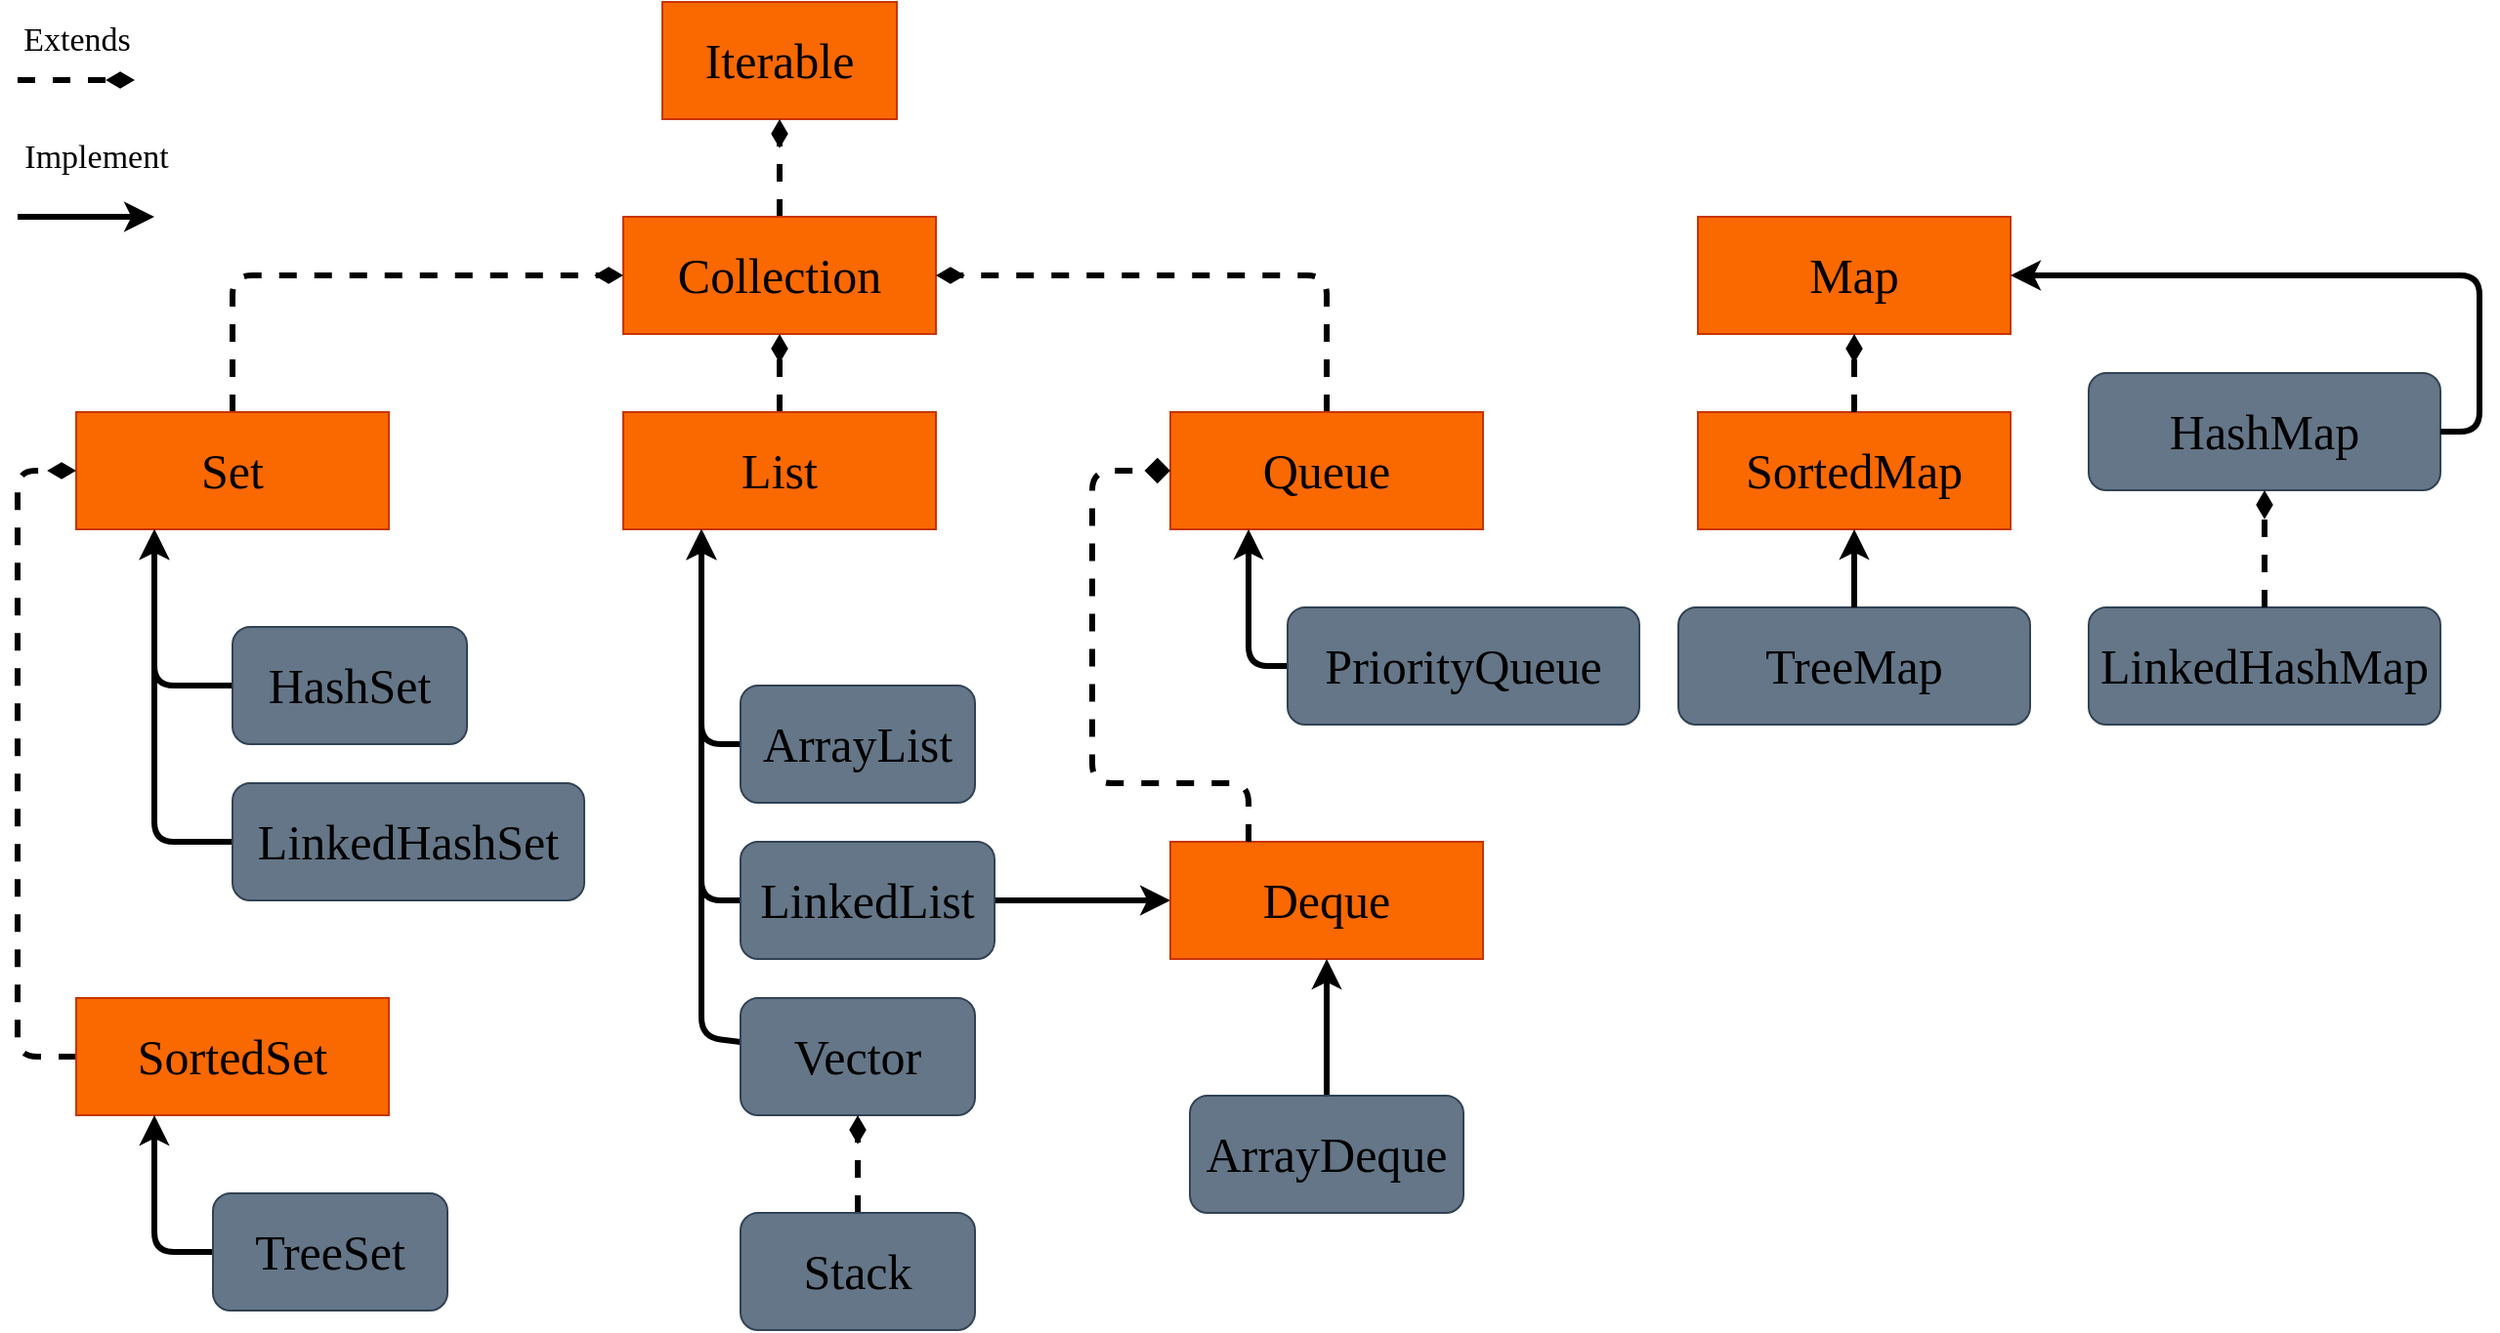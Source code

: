 <mxfile>
    <diagram id="1Ldih2aekW2Ma7BNyFv4" name="Página-1">
        <mxGraphModel dx="1456" dy="1113" grid="1" gridSize="10" guides="1" tooltips="1" connect="1" arrows="1" fold="1" page="1" pageScale="1" pageWidth="827" pageHeight="1169" background="#ffffff" math="0" shadow="0">
            <root>
                <mxCell id="0"/>
                <mxCell id="1" parent="0"/>
                <mxCell id="3" value="Iterable" style="rounded=0;whiteSpace=wrap;html=1;fillColor=#fa6800;fontColor=#000000;strokeColor=#C73500;fontSize=25;fontStyle=0;fontFamily=Comic Sans MS;" parent="1" vertex="1">
                    <mxGeometry x="340" y="110" width="120" height="60" as="geometry"/>
                </mxCell>
                <mxCell id="23" style="edgeStyle=none;html=1;exitX=0.5;exitY=0;exitDx=0;exitDy=0;strokeColor=#000000;strokeWidth=3;fontFamily=Comic Sans MS;fontSize=25;fontColor=default;endArrow=diamondThin;endFill=1;dashed=1;" parent="1" source="4" edge="1">
                    <mxGeometry relative="1" as="geometry">
                        <mxPoint x="400" y="170" as="targetPoint"/>
                    </mxGeometry>
                </mxCell>
                <mxCell id="4" value="Collection" style="rounded=0;whiteSpace=wrap;html=1;fillColor=#fa6800;fontColor=#000000;strokeColor=#C73500;fontSize=25;fontStyle=0;fontFamily=Comic Sans MS;" parent="1" vertex="1">
                    <mxGeometry x="320" y="220" width="160" height="60" as="geometry"/>
                </mxCell>
                <mxCell id="25" style="edgeStyle=none;html=1;entryX=0;entryY=0.5;entryDx=0;entryDy=0;strokeColor=#000000;strokeWidth=3;fontFamily=Comic Sans MS;fontSize=25;fontColor=default;endArrow=diamondThin;endFill=1;dashed=1;" parent="1" source="5" target="4" edge="1">
                    <mxGeometry relative="1" as="geometry">
                        <Array as="points">
                            <mxPoint x="120" y="250"/>
                        </Array>
                    </mxGeometry>
                </mxCell>
                <mxCell id="5" value="Set" style="rounded=0;whiteSpace=wrap;html=1;fillColor=#fa6800;fontColor=#000000;strokeColor=#C73500;fontSize=25;fontStyle=0;fontFamily=Comic Sans MS;" parent="1" vertex="1">
                    <mxGeometry x="40" y="320" width="160" height="60" as="geometry"/>
                </mxCell>
                <mxCell id="24" style="edgeStyle=none;html=1;exitX=0.5;exitY=0;exitDx=0;exitDy=0;entryX=0.5;entryY=1;entryDx=0;entryDy=0;strokeColor=#000000;strokeWidth=3;fontFamily=Comic Sans MS;fontSize=25;fontColor=default;endArrow=diamondThin;endFill=1;dashed=1;" parent="1" source="6" target="4" edge="1">
                    <mxGeometry relative="1" as="geometry"/>
                </mxCell>
                <mxCell id="6" value="List" style="rounded=0;whiteSpace=wrap;html=1;fillColor=#fa6800;fontColor=#000000;strokeColor=#C73500;fontSize=25;fontStyle=0;fontFamily=Comic Sans MS;" parent="1" vertex="1">
                    <mxGeometry x="320" y="320" width="160" height="60" as="geometry"/>
                </mxCell>
                <mxCell id="26" style="edgeStyle=none;html=1;exitX=0.5;exitY=0;exitDx=0;exitDy=0;entryX=1;entryY=0.5;entryDx=0;entryDy=0;strokeColor=#000000;strokeWidth=3;fontFamily=Comic Sans MS;fontSize=25;fontColor=default;endArrow=diamondThin;endFill=1;dashed=1;" parent="1" source="7" target="4" edge="1">
                    <mxGeometry relative="1" as="geometry">
                        <Array as="points">
                            <mxPoint x="680" y="250"/>
                        </Array>
                    </mxGeometry>
                </mxCell>
                <mxCell id="7" value="Queue" style="rounded=0;whiteSpace=wrap;html=1;fillColor=#fa6800;fontColor=#000000;strokeColor=#C73500;fontSize=25;fontStyle=0;fontFamily=Comic Sans MS;" parent="1" vertex="1">
                    <mxGeometry x="600" y="320" width="160" height="60" as="geometry"/>
                </mxCell>
                <mxCell id="35" style="edgeStyle=none;html=1;exitX=0;exitY=0.5;exitDx=0;exitDy=0;entryX=0;entryY=0.5;entryDx=0;entryDy=0;strokeColor=#000000;strokeWidth=3;fontFamily=Comic Sans MS;fontSize=25;fontColor=default;endArrow=diamondThin;endFill=1;dashed=1;" parent="1" source="10" target="5" edge="1">
                    <mxGeometry relative="1" as="geometry">
                        <Array as="points">
                            <mxPoint x="10" y="650"/>
                            <mxPoint x="10" y="350"/>
                        </Array>
                    </mxGeometry>
                </mxCell>
                <mxCell id="10" value="SortedSet" style="rounded=0;whiteSpace=wrap;html=1;fillColor=#fa6800;fontColor=#000000;strokeColor=#C73500;fontSize=25;fontStyle=0;fontFamily=Comic Sans MS;" parent="1" vertex="1">
                    <mxGeometry x="40" y="620" width="160" height="60" as="geometry"/>
                </mxCell>
                <mxCell id="36" style="edgeStyle=none;html=1;entryX=0.25;entryY=1;entryDx=0;entryDy=0;strokeColor=#000000;strokeWidth=3;fontFamily=Comic Sans MS;fontSize=25;fontColor=default;" parent="1" source="11" target="10" edge="1">
                    <mxGeometry relative="1" as="geometry">
                        <Array as="points">
                            <mxPoint x="80" y="750"/>
                        </Array>
                    </mxGeometry>
                </mxCell>
                <mxCell id="11" value="TreeSet" style="rounded=1;whiteSpace=wrap;html=1;fontSize=25;fontColor=#000000;fillColor=#647687;strokeColor=#314354;fontStyle=0;fontFamily=Comic Sans MS;" parent="1" vertex="1">
                    <mxGeometry x="110" y="720" width="120" height="60" as="geometry"/>
                </mxCell>
                <mxCell id="30" style="edgeStyle=none;html=1;exitX=0;exitY=0.5;exitDx=0;exitDy=0;entryX=0.25;entryY=1;entryDx=0;entryDy=0;strokeColor=#000000;strokeWidth=3;fontFamily=Comic Sans MS;fontSize=25;fontColor=default;" parent="1" source="12" target="6" edge="1">
                    <mxGeometry relative="1" as="geometry">
                        <Array as="points">
                            <mxPoint x="360" y="490"/>
                        </Array>
                    </mxGeometry>
                </mxCell>
                <mxCell id="12" value="ArrayList" style="rounded=1;whiteSpace=wrap;html=1;fontSize=25;fontColor=#000000;fillColor=#647687;strokeColor=#314354;fontStyle=0;fontFamily=Comic Sans MS;" parent="1" vertex="1">
                    <mxGeometry x="380" y="460" width="120" height="60" as="geometry"/>
                </mxCell>
                <mxCell id="31" style="edgeStyle=none;html=1;strokeColor=#000000;strokeWidth=3;fontFamily=Comic Sans MS;fontSize=25;fontColor=default;" parent="1" source="13" edge="1">
                    <mxGeometry relative="1" as="geometry">
                        <mxPoint x="360" y="380" as="targetPoint"/>
                        <Array as="points">
                            <mxPoint x="360" y="570"/>
                        </Array>
                    </mxGeometry>
                </mxCell>
                <mxCell id="38" style="edgeStyle=none;html=1;entryX=0;entryY=0.5;entryDx=0;entryDy=0;strokeColor=#000000;strokeWidth=3;fontFamily=Comic Sans MS;fontSize=25;fontColor=default;" parent="1" source="13" target="17" edge="1">
                    <mxGeometry relative="1" as="geometry"/>
                </mxCell>
                <mxCell id="13" value="LinkedList" style="rounded=1;whiteSpace=wrap;html=1;fontSize=25;fontColor=#000000;fillColor=#647687;strokeColor=#314354;fontStyle=0;fontFamily=Comic Sans MS;" parent="1" vertex="1">
                    <mxGeometry x="380" y="540" width="130" height="60" as="geometry"/>
                </mxCell>
                <mxCell id="32" style="edgeStyle=none;html=1;entryX=0.25;entryY=1;entryDx=0;entryDy=0;strokeColor=#000000;strokeWidth=3;fontFamily=Comic Sans MS;fontSize=25;fontColor=default;" parent="1" source="14" target="6" edge="1">
                    <mxGeometry relative="1" as="geometry">
                        <Array as="points">
                            <mxPoint x="360" y="640"/>
                        </Array>
                    </mxGeometry>
                </mxCell>
                <mxCell id="14" value="Vector" style="rounded=1;whiteSpace=wrap;html=1;fontSize=25;fontColor=#000000;fillColor=#647687;strokeColor=#314354;fontStyle=0;fontFamily=Comic Sans MS;" parent="1" vertex="1">
                    <mxGeometry x="380" y="620" width="120" height="60" as="geometry"/>
                </mxCell>
                <mxCell id="37" style="edgeStyle=none;html=1;entryX=0.5;entryY=1;entryDx=0;entryDy=0;strokeColor=#000000;strokeWidth=3;fontFamily=Comic Sans MS;fontSize=25;fontColor=default;endArrow=diamondThin;endFill=1;dashed=1;" parent="1" source="15" target="14" edge="1">
                    <mxGeometry relative="1" as="geometry"/>
                </mxCell>
                <mxCell id="15" value="Stack" style="rounded=1;whiteSpace=wrap;html=1;fontSize=25;fontColor=#000000;fillColor=#647687;strokeColor=#314354;fontFamily=Comic Sans MS;" parent="1" vertex="1">
                    <mxGeometry x="380" y="730" width="120" height="60" as="geometry"/>
                </mxCell>
                <mxCell id="40" style="edgeStyle=none;html=1;entryX=0.25;entryY=1;entryDx=0;entryDy=0;strokeColor=#000000;strokeWidth=3;fontFamily=Comic Sans MS;fontSize=25;fontColor=default;" parent="1" source="16" target="7" edge="1">
                    <mxGeometry relative="1" as="geometry">
                        <Array as="points">
                            <mxPoint x="640" y="450"/>
                        </Array>
                    </mxGeometry>
                </mxCell>
                <mxCell id="16" value="PriorityQueue" style="rounded=1;whiteSpace=wrap;html=1;fontSize=25;fontColor=#000000;fillColor=#647687;strokeColor=#314354;fontStyle=0;fontFamily=Comic Sans MS;" parent="1" vertex="1">
                    <mxGeometry x="660" y="420" width="180" height="60" as="geometry"/>
                </mxCell>
                <mxCell id="17" value="Deque" style="rounded=0;whiteSpace=wrap;html=1;fillColor=#fa6800;fontColor=#000000;strokeColor=#C73500;fontSize=25;fontStyle=0;fontFamily=Comic Sans MS;" parent="1" vertex="1">
                    <mxGeometry x="600" y="540" width="160" height="60" as="geometry"/>
                </mxCell>
                <mxCell id="39" style="edgeStyle=none;html=1;strokeColor=#000000;strokeWidth=3;fontFamily=Comic Sans MS;fontSize=25;fontColor=default;" parent="1" source="18" target="17" edge="1">
                    <mxGeometry relative="1" as="geometry"/>
                </mxCell>
                <mxCell id="18" value="ArrayDeque" style="rounded=1;whiteSpace=wrap;html=1;fontSize=25;fontColor=#000000;fillColor=#647687;strokeColor=#314354;fontStyle=0;fontFamily=Comic Sans MS;" parent="1" vertex="1">
                    <mxGeometry x="610" y="670" width="140" height="60" as="geometry"/>
                </mxCell>
                <mxCell id="33" style="edgeStyle=none;html=1;exitX=0;exitY=0.5;exitDx=0;exitDy=0;entryX=0.25;entryY=1;entryDx=0;entryDy=0;strokeColor=#000000;strokeWidth=3;fontFamily=Comic Sans MS;fontSize=25;fontColor=default;" parent="1" source="19" target="5" edge="1">
                    <mxGeometry relative="1" as="geometry">
                        <Array as="points">
                            <mxPoint x="80" y="460"/>
                        </Array>
                    </mxGeometry>
                </mxCell>
                <mxCell id="19" value="HashSet" style="rounded=1;whiteSpace=wrap;html=1;fontSize=25;fontColor=#000000;fillColor=#647687;strokeColor=#314354;fontStyle=0;fontFamily=Comic Sans MS;" parent="1" vertex="1">
                    <mxGeometry x="120" y="430" width="120" height="60" as="geometry"/>
                </mxCell>
                <mxCell id="34" style="edgeStyle=none;html=1;entryX=0.25;entryY=1;entryDx=0;entryDy=0;strokeColor=#000000;strokeWidth=3;fontFamily=Comic Sans MS;fontSize=25;fontColor=default;" parent="1" source="20" target="5" edge="1">
                    <mxGeometry relative="1" as="geometry">
                        <Array as="points">
                            <mxPoint x="80" y="540"/>
                        </Array>
                    </mxGeometry>
                </mxCell>
                <mxCell id="20" value="LinkedHashSet" style="rounded=1;whiteSpace=wrap;html=1;fontSize=25;fontColor=#000000;fillColor=#647687;strokeColor=#314354;fontStyle=0;fontFamily=Comic Sans MS;" parent="1" vertex="1">
                    <mxGeometry x="120" y="510" width="180" height="60" as="geometry"/>
                </mxCell>
                <mxCell id="43" value="" style="group" parent="1" vertex="1" connectable="0">
                    <mxGeometry x="10" y="150" width="70" height="70" as="geometry"/>
                </mxCell>
                <mxCell id="41" value="Extends" style="edgeStyle=none;html=1;exitX=0.5;exitY=0;exitDx=0;exitDy=0;strokeColor=#000000;strokeWidth=3;fontFamily=Comic Sans MS;fontSize=17;fontColor=default;endArrow=diamondThin;endFill=1;dashed=1;" parent="43" edge="1">
                    <mxGeometry y="20" relative="1" as="geometry">
                        <mxPoint as="sourcePoint"/>
                        <mxPoint x="60" as="targetPoint"/>
                        <mxPoint as="offset"/>
                    </mxGeometry>
                </mxCell>
                <mxCell id="42" value="Implement" style="edgeStyle=none;html=1;strokeColor=#000000;strokeWidth=3;fontFamily=Comic Sans MS;fontSize=17;fontColor=default;" parent="43" edge="1">
                    <mxGeometry x="0.143" y="30" relative="1" as="geometry">
                        <mxPoint y="70" as="sourcePoint"/>
                        <mxPoint x="70" y="70" as="targetPoint"/>
                        <mxPoint as="offset"/>
                    </mxGeometry>
                </mxCell>
                <mxCell id="44" value="Map" style="rounded=0;whiteSpace=wrap;html=1;fillColor=#fa6800;fontColor=#000000;strokeColor=#C73500;fontSize=25;fontStyle=0;fontFamily=Comic Sans MS;" vertex="1" parent="1">
                    <mxGeometry x="870" y="220" width="160" height="60" as="geometry"/>
                </mxCell>
                <mxCell id="45" value="SortedMap" style="rounded=0;whiteSpace=wrap;html=1;fillColor=#fa6800;fontColor=#000000;strokeColor=#C73500;fontSize=25;fontStyle=0;fontFamily=Comic Sans MS;" vertex="1" parent="1">
                    <mxGeometry x="870" y="320" width="160" height="60" as="geometry"/>
                </mxCell>
                <mxCell id="47" style="edgeStyle=none;html=1;exitX=0.5;exitY=0;exitDx=0;exitDy=0;entryX=0.5;entryY=1;entryDx=0;entryDy=0;strokeColor=#000000;strokeWidth=3;fontFamily=Comic Sans MS;fontSize=25;fontColor=default;endArrow=diamondThin;endFill=1;dashed=1;" edge="1" parent="1" source="45" target="44">
                    <mxGeometry relative="1" as="geometry">
                        <mxPoint x="1090" y="330" as="sourcePoint"/>
                        <mxPoint x="1090" y="290" as="targetPoint"/>
                    </mxGeometry>
                </mxCell>
                <mxCell id="48" value="HashMap" style="rounded=1;whiteSpace=wrap;html=1;fontSize=25;fontColor=#000000;fillColor=#647687;strokeColor=#314354;fontStyle=0;fontFamily=Comic Sans MS;" vertex="1" parent="1">
                    <mxGeometry x="1070" y="300" width="180" height="60" as="geometry"/>
                </mxCell>
                <mxCell id="50" style="edgeStyle=none;html=1;entryX=1;entryY=0.5;entryDx=0;entryDy=0;strokeColor=#000000;strokeWidth=3;fontFamily=Comic Sans MS;fontSize=25;fontColor=default;exitX=1;exitY=0.5;exitDx=0;exitDy=0;" edge="1" parent="1" source="48" target="44">
                    <mxGeometry relative="1" as="geometry">
                        <Array as="points">
                            <mxPoint x="1270" y="330"/>
                            <mxPoint x="1270" y="250"/>
                        </Array>
                        <mxPoint x="1150" y="340" as="sourcePoint"/>
                        <mxPoint x="1130" y="270" as="targetPoint"/>
                    </mxGeometry>
                </mxCell>
                <mxCell id="51" value="LinkedHashMap" style="rounded=1;whiteSpace=wrap;html=1;fontSize=25;fontColor=#000000;fillColor=#647687;strokeColor=#314354;fontStyle=0;fontFamily=Comic Sans MS;" vertex="1" parent="1">
                    <mxGeometry x="1070" y="420" width="180" height="60" as="geometry"/>
                </mxCell>
                <mxCell id="56" value="TreeMap" style="rounded=1;whiteSpace=wrap;html=1;fontSize=25;fontColor=#000000;fillColor=#647687;strokeColor=#314354;fontStyle=0;fontFamily=Comic Sans MS;" vertex="1" parent="1">
                    <mxGeometry x="860" y="420" width="180" height="60" as="geometry"/>
                </mxCell>
                <mxCell id="57" style="edgeStyle=none;html=1;strokeColor=#000000;strokeWidth=3;fontFamily=Comic Sans MS;fontSize=25;fontColor=default;entryX=0.5;entryY=1;entryDx=0;entryDy=0;" edge="1" parent="1" target="45">
                    <mxGeometry relative="1" as="geometry">
                        <mxPoint x="950" y="420" as="sourcePoint"/>
                        <mxPoint x="949.5" y="410" as="targetPoint"/>
                    </mxGeometry>
                </mxCell>
                <mxCell id="59" style="edgeStyle=none;html=1;strokeColor=#000000;strokeWidth=3;fontFamily=Comic Sans MS;fontSize=25;fontColor=default;entryX=0;entryY=0.5;entryDx=0;entryDy=0;exitX=0.25;exitY=0;exitDx=0;exitDy=0;endArrow=diamond;endFill=1;dashed=1;" edge="1" parent="1" source="17" target="7">
                    <mxGeometry relative="1" as="geometry">
                        <mxPoint x="580" y="490" as="sourcePoint"/>
                        <mxPoint x="580" y="450" as="targetPoint"/>
                        <Array as="points">
                            <mxPoint x="640" y="510"/>
                            <mxPoint x="560" y="510"/>
                            <mxPoint x="560" y="350"/>
                        </Array>
                    </mxGeometry>
                </mxCell>
                <mxCell id="60" style="edgeStyle=none;html=1;entryX=0.5;entryY=1;entryDx=0;entryDy=0;strokeColor=#000000;strokeWidth=3;fontFamily=Comic Sans MS;fontSize=25;fontColor=default;endArrow=diamondThin;endFill=1;dashed=1;exitX=0.5;exitY=0;exitDx=0;exitDy=0;" edge="1" parent="1" source="51" target="48">
                    <mxGeometry relative="1" as="geometry">
                        <mxPoint x="1170" y="550" as="sourcePoint"/>
                        <mxPoint x="1170" y="490" as="targetPoint"/>
                    </mxGeometry>
                </mxCell>
            </root>
        </mxGraphModel>
    </diagram>
</mxfile>